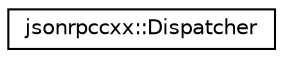 digraph "Graphical Class Hierarchy"
{
  edge [fontname="Helvetica",fontsize="10",labelfontname="Helvetica",labelfontsize="10"];
  node [fontname="Helvetica",fontsize="10",shape=record];
  rankdir="LR";
  Node0 [label="jsonrpccxx::Dispatcher",height=0.2,width=0.4,color="black", fillcolor="white", style="filled",URL="$classjsonrpccxx_1_1Dispatcher.html"];
}
